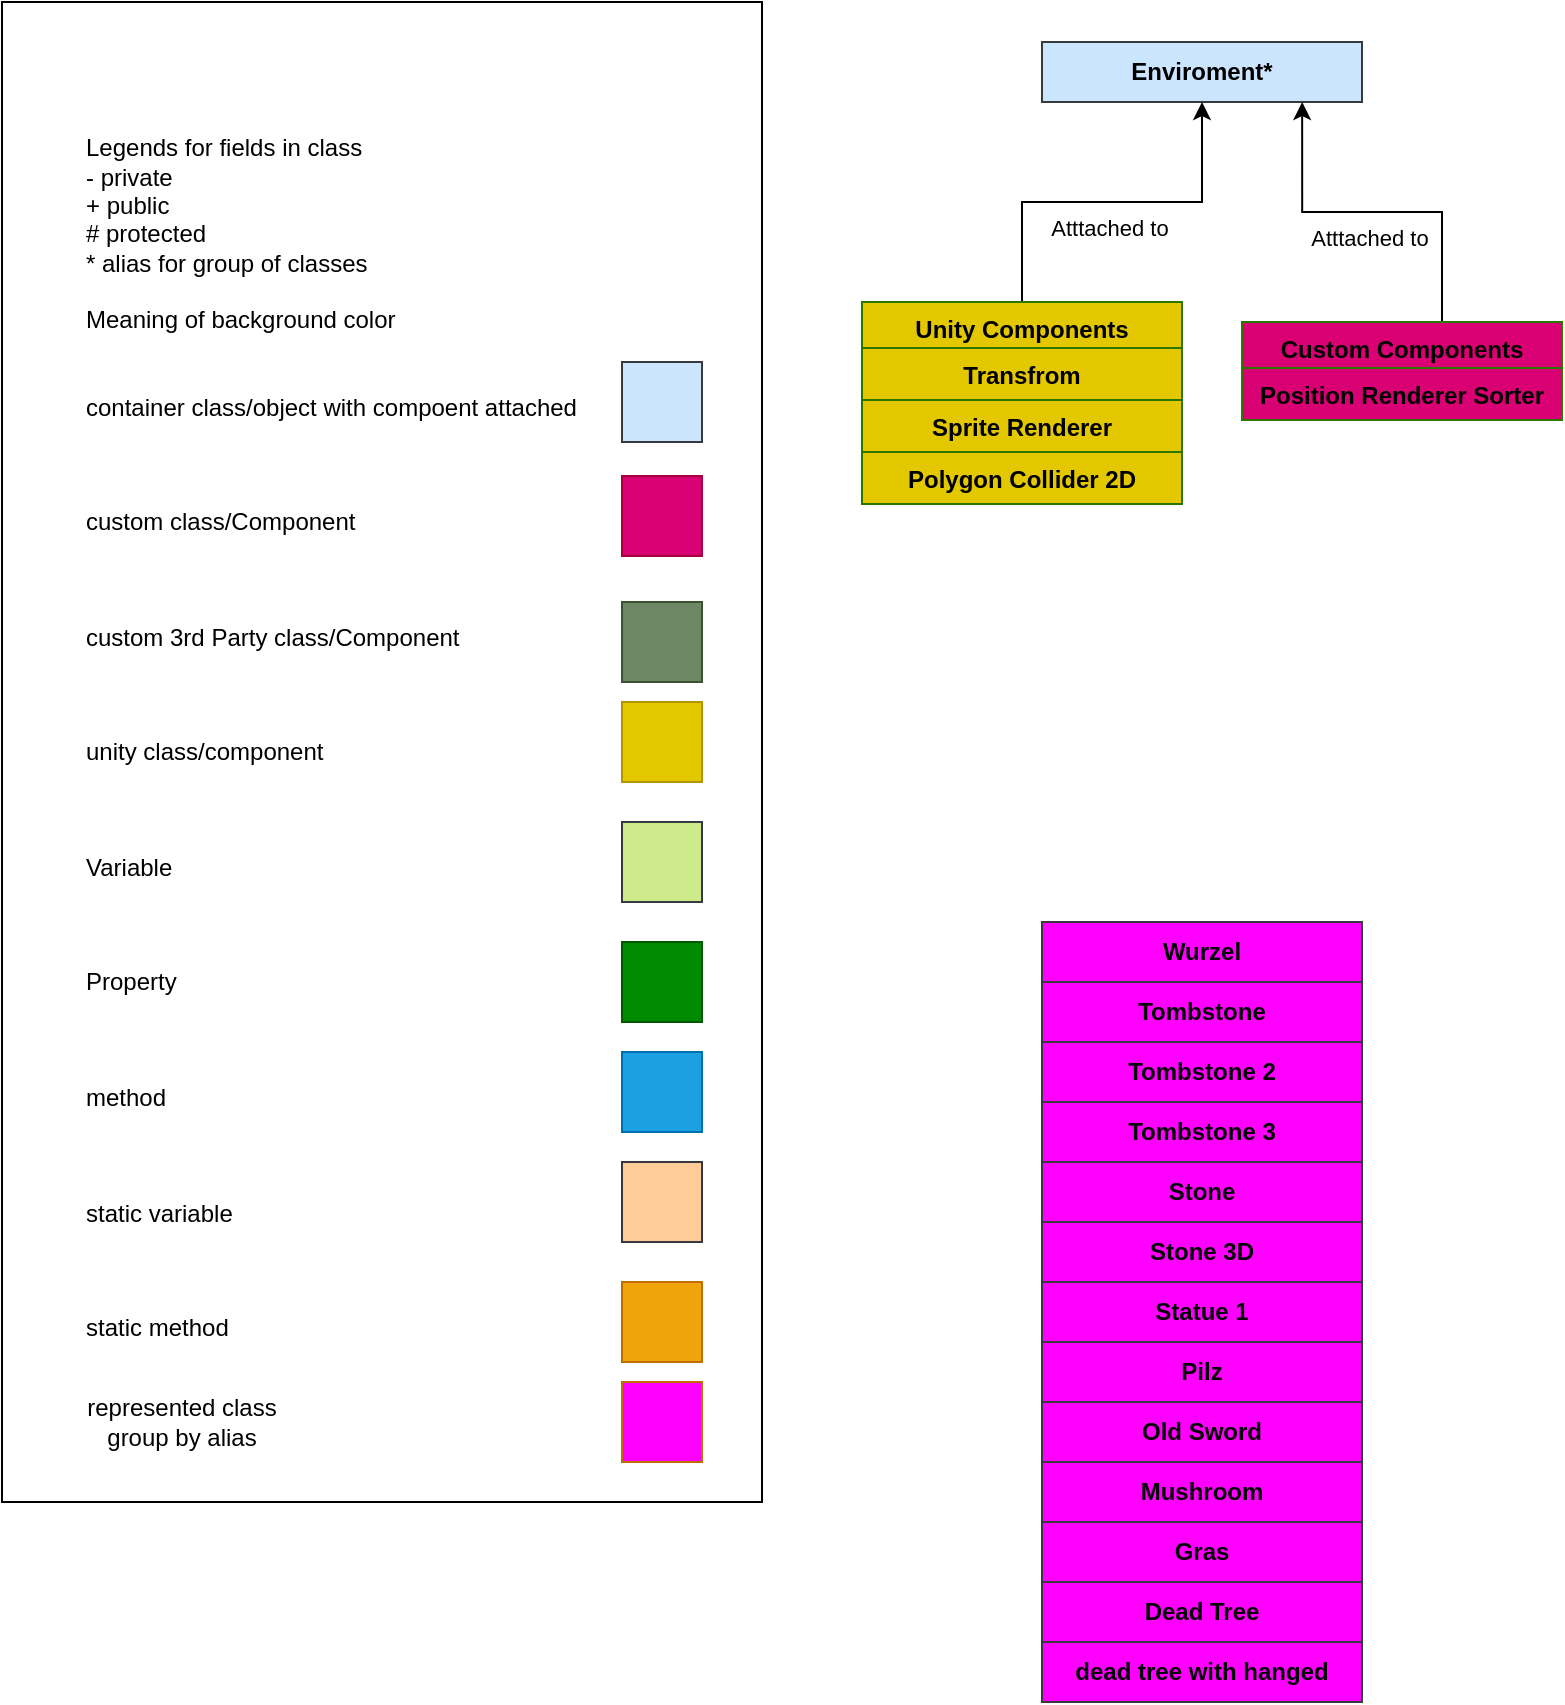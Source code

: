 <mxfile version="13.4.2" type="device"><diagram id="C5RBs43oDa-KdzZeNtuy" name="Page-1"><mxGraphModel dx="1353" dy="803" grid="1" gridSize="10" guides="1" tooltips="1" connect="1" arrows="1" fold="1" page="1" pageScale="1" pageWidth="827" pageHeight="1169" math="0" shadow="0"><root><mxCell id="WIyWlLk6GJQsqaUBKTNV-0"/><mxCell id="WIyWlLk6GJQsqaUBKTNV-1" parent="WIyWlLk6GJQsqaUBKTNV-0"/><mxCell id="g12nD_s7neF1TPHQe0_h-0" value="&lt;blockquote style=&quot;margin: 0 0 0 40px ; border: none ; padding: 0px&quot;&gt;&lt;div&gt;&lt;span&gt;Legends for fields in class&lt;/span&gt;&lt;/div&gt;&lt;div&gt;&lt;span&gt;- private&lt;/span&gt;&lt;/div&gt;&lt;div&gt;&lt;span&gt;+ public&lt;/span&gt;&lt;/div&gt;&lt;div&gt;&lt;span&gt;# protected&lt;/span&gt;&lt;/div&gt;&lt;div&gt;&lt;span&gt;* alias for group of classes&lt;br&gt;&lt;/span&gt;&lt;/div&gt;&lt;div&gt;&lt;span&gt;&lt;br&gt;&lt;/span&gt;&lt;/div&gt;&lt;div&gt;&lt;span&gt;Meaning of background color&lt;/span&gt;&lt;/div&gt;&lt;div&gt;&lt;span&gt;&lt;br&gt;&lt;/span&gt;&lt;/div&gt;&lt;div&gt;&lt;br&gt;&lt;/div&gt;&lt;div&gt;container class/object with compoent attached&lt;/div&gt;&lt;div&gt;&lt;span&gt;&lt;br&gt;&lt;/span&gt;&lt;/div&gt;&lt;div&gt;&lt;span&gt;&lt;br&gt;&lt;/span&gt;&lt;/div&gt;&lt;div&gt;&lt;span&gt;&lt;br&gt;&lt;/span&gt;&lt;/div&gt;&lt;div&gt;&lt;span&gt;custom class/Component&lt;/span&gt;&lt;/div&gt;&lt;div&gt;&lt;span&gt;&lt;br&gt;&lt;/span&gt;&lt;/div&gt;&lt;div&gt;&lt;span&gt;&lt;br&gt;&lt;/span&gt;&lt;/div&gt;&lt;div&gt;&lt;span&gt;&lt;br&gt;&lt;/span&gt;&lt;/div&gt;&lt;div&gt;&lt;span&gt;custom 3rd Party class/Component&lt;/span&gt;&lt;/div&gt;&lt;div&gt;&lt;span&gt;&lt;br&gt;&lt;/span&gt;&lt;/div&gt;&lt;div&gt;&lt;span&gt;&lt;br&gt;&lt;/span&gt;&lt;/div&gt;&lt;div&gt;&lt;span&gt;&lt;br&gt;&lt;/span&gt;&lt;/div&gt;&lt;div&gt;&lt;span&gt;unity class/component&lt;/span&gt;&lt;/div&gt;&lt;div&gt;&lt;span&gt;&lt;br&gt;&lt;/span&gt;&lt;/div&gt;&lt;div&gt;&lt;span&gt;&lt;br&gt;&lt;/span&gt;&lt;/div&gt;&lt;div&gt;&lt;span&gt;&lt;br&gt;&lt;/span&gt;&lt;/div&gt;&lt;div&gt;&lt;span&gt;Variable&lt;/span&gt;&lt;/div&gt;&lt;div&gt;&lt;span&gt;&lt;br&gt;&lt;/span&gt;&lt;/div&gt;&lt;div&gt;&lt;span&gt;&lt;br&gt;&lt;/span&gt;&lt;/div&gt;&lt;div&gt;&lt;span&gt;&lt;br&gt;&lt;/span&gt;&lt;/div&gt;&lt;div&gt;&lt;span&gt;Property&lt;/span&gt;&lt;/div&gt;&lt;div&gt;&lt;span&gt;&lt;br&gt;&lt;/span&gt;&lt;/div&gt;&lt;div&gt;&lt;span&gt;&lt;br&gt;&lt;/span&gt;&lt;/div&gt;&lt;div&gt;&lt;span&gt;&lt;br&gt;&lt;/span&gt;&lt;/div&gt;&lt;div&gt;&lt;span&gt;method&lt;/span&gt;&lt;/div&gt;&lt;div&gt;&lt;span&gt;&lt;br&gt;&lt;/span&gt;&lt;/div&gt;&lt;div&gt;&lt;span&gt;&lt;br&gt;&lt;/span&gt;&lt;/div&gt;&lt;div&gt;&lt;span&gt;&lt;br&gt;&lt;/span&gt;&lt;/div&gt;&lt;div&gt;static variable&lt;/div&gt;&lt;div&gt;&lt;br&gt;&lt;/div&gt;&lt;div&gt;&lt;br&gt;&lt;/div&gt;&lt;div&gt;&lt;br&gt;&lt;/div&gt;&lt;div&gt;&lt;span&gt;static method&lt;/span&gt;&lt;/div&gt;&lt;/blockquote&gt;&lt;div&gt;&lt;br&gt;&lt;/div&gt;" style="rounded=0;whiteSpace=wrap;html=1;align=left;" parent="WIyWlLk6GJQsqaUBKTNV-1" vertex="1"><mxGeometry x="30" y="40" width="380" height="750" as="geometry"/></mxCell><mxCell id="g12nD_s7neF1TPHQe0_h-1" value="" style="rounded=0;whiteSpace=wrap;html=1;fillColor=#d80073;strokeColor=#A50040;fontColor=#ffffff;" parent="WIyWlLk6GJQsqaUBKTNV-1" vertex="1"><mxGeometry x="340" y="277" width="40" height="40" as="geometry"/></mxCell><mxCell id="g12nD_s7neF1TPHQe0_h-2" value="" style="rounded=0;whiteSpace=wrap;html=1;fillColor=#cdeb8b;strokeColor=#36393d;" parent="WIyWlLk6GJQsqaUBKTNV-1" vertex="1"><mxGeometry x="340" y="450" width="40" height="40" as="geometry"/></mxCell><mxCell id="g12nD_s7neF1TPHQe0_h-3" value="" style="rounded=0;whiteSpace=wrap;html=1;fillColor=#008a00;strokeColor=#005700;fontColor=#ffffff;" parent="WIyWlLk6GJQsqaUBKTNV-1" vertex="1"><mxGeometry x="340" y="510" width="40" height="40" as="geometry"/></mxCell><mxCell id="g12nD_s7neF1TPHQe0_h-4" value="" style="rounded=0;whiteSpace=wrap;html=1;fillColor=#1ba1e2;strokeColor=#006EAF;fontColor=#ffffff;" parent="WIyWlLk6GJQsqaUBKTNV-1" vertex="1"><mxGeometry x="340" y="565" width="40" height="40" as="geometry"/></mxCell><mxCell id="g12nD_s7neF1TPHQe0_h-5" value="" style="rounded=0;whiteSpace=wrap;html=1;fillColor=#ffcc99;strokeColor=#36393d;" parent="WIyWlLk6GJQsqaUBKTNV-1" vertex="1"><mxGeometry x="340" y="620" width="40" height="40" as="geometry"/></mxCell><mxCell id="g12nD_s7neF1TPHQe0_h-6" value="" style="rounded=0;whiteSpace=wrap;html=1;fillColor=#f0a30a;strokeColor=#BD7000;fontColor=#ffffff;" parent="WIyWlLk6GJQsqaUBKTNV-1" vertex="1"><mxGeometry x="340" y="680" width="40" height="40" as="geometry"/></mxCell><mxCell id="g12nD_s7neF1TPHQe0_h-9" value="" style="rounded=0;whiteSpace=wrap;html=1;fillColor=#6D8764;strokeColor=#3A5431;fontColor=#ffffff;" parent="WIyWlLk6GJQsqaUBKTNV-1" vertex="1"><mxGeometry x="340" y="340" width="40" height="40" as="geometry"/></mxCell><mxCell id="g12nD_s7neF1TPHQe0_h-10" value="" style="rounded=0;whiteSpace=wrap;html=1;fillColor=#e3c800;strokeColor=#B09500;fontColor=#ffffff;" parent="WIyWlLk6GJQsqaUBKTNV-1" vertex="1"><mxGeometry x="340" y="390" width="40" height="40" as="geometry"/></mxCell><mxCell id="g12nD_s7neF1TPHQe0_h-11" value="" style="rounded=0;whiteSpace=wrap;html=1;fillColor=#cce5ff;strokeColor=#36393d;" parent="WIyWlLk6GJQsqaUBKTNV-1" vertex="1"><mxGeometry x="340" y="220" width="40" height="40" as="geometry"/></mxCell><mxCell id="g12nD_s7neF1TPHQe0_h-12" value="Enviroment*" style="rounded=0;whiteSpace=wrap;html=1;fontColor=#000000;align=center;strokeColor=#36393d;fillColor=#cce5ff;fontStyle=1" parent="WIyWlLk6GJQsqaUBKTNV-1" vertex="1"><mxGeometry x="550" y="60" width="160" height="30" as="geometry"/></mxCell><mxCell id="g12nD_s7neF1TPHQe0_h-20" value="Atttached to&amp;nbsp;" style="edgeStyle=orthogonalEdgeStyle;rounded=0;orthogonalLoop=1;jettySize=auto;html=1;exitX=0.5;exitY=0;exitDx=0;exitDy=0;fontColor=#000000;align=center;verticalAlign=top;" parent="WIyWlLk6GJQsqaUBKTNV-1" source="g12nD_s7neF1TPHQe0_h-13" target="g12nD_s7neF1TPHQe0_h-12" edge="1"><mxGeometry relative="1" as="geometry"/></mxCell><mxCell id="g12nD_s7neF1TPHQe0_h-13" value="Unity Components" style="swimlane;fontStyle=1;childLayout=stackLayout;horizontal=1;fillColor=#E3C800;horizontalStack=0;resizeParent=1;resizeParentMax=0;resizeLast=0;collapsible=1;marginBottom=0;fontColor=#000000;align=center;verticalAlign=top;strokeColor=#2D7600;gradientColor=none;spacingLeft=4;spacingRight=4;" parent="WIyWlLk6GJQsqaUBKTNV-1" vertex="1"><mxGeometry x="460" y="190" width="160" height="49" as="geometry"/></mxCell><mxCell id="g12nD_s7neF1TPHQe0_h-14" value="Transfrom" style="text;strokeColor=#2D7600;fillColor=#E3C800;align=center;verticalAlign=top;spacingLeft=4;spacingRight=4;overflow=hidden;rotatable=0;points=[[0,0.5],[1,0.5]];portConstraint=eastwest;fontColor=#000000;fontStyle=1" parent="g12nD_s7neF1TPHQe0_h-13" vertex="1"><mxGeometry y="23" width="160" height="26" as="geometry"/></mxCell><mxCell id="g12nD_s7neF1TPHQe0_h-32" value="Atttached to&amp;nbsp;" style="edgeStyle=orthogonalEdgeStyle;rounded=0;orthogonalLoop=1;jettySize=auto;html=1;entryX=0.813;entryY=1;entryDx=0;entryDy=0;entryPerimeter=0;fontColor=#000000;align=center;verticalAlign=top;" parent="WIyWlLk6GJQsqaUBKTNV-1" source="g12nD_s7neF1TPHQe0_h-23" target="g12nD_s7neF1TPHQe0_h-12" edge="1"><mxGeometry relative="1" as="geometry"><Array as="points"><mxPoint x="750" y="145"/><mxPoint x="680" y="145"/></Array></mxGeometry></mxCell><mxCell id="g12nD_s7neF1TPHQe0_h-23" value="Custom Components" style="swimlane;fontStyle=1;childLayout=stackLayout;horizontal=1;horizontalStack=0;resizeParent=1;resizeParentMax=0;resizeLast=0;collapsible=1;marginBottom=0;fontColor=#000000;align=center;verticalAlign=top;strokeColor=#2D7600;gradientColor=none;spacingLeft=4;spacingRight=4;fillColor=#D80073;" parent="WIyWlLk6GJQsqaUBKTNV-1" vertex="1"><mxGeometry x="650" y="200" width="160" height="49" as="geometry"/></mxCell><mxCell id="g12nD_s7neF1TPHQe0_h-28" value="Position Renderer Sorter" style="text;strokeColor=#2D7600;align=center;verticalAlign=top;spacingLeft=4;spacingRight=4;overflow=hidden;rotatable=0;points=[[0,0.5],[1,0.5]];portConstraint=eastwest;fontColor=#000000;fontStyle=1;fillColor=#D80073;" parent="g12nD_s7neF1TPHQe0_h-23" vertex="1"><mxGeometry y="23" width="160" height="26" as="geometry"/></mxCell><mxCell id="2-Ct3gVUNsTq6YufgIC6-1" value="Sprite Renderer" style="text;strokeColor=#2D7600;fillColor=#E3C800;align=center;verticalAlign=top;spacingLeft=4;spacingRight=4;overflow=hidden;rotatable=0;points=[[0,0.5],[1,0.5]];portConstraint=eastwest;fontColor=#000000;fontStyle=1" parent="WIyWlLk6GJQsqaUBKTNV-1" vertex="1"><mxGeometry x="460" y="239" width="160" height="26" as="geometry"/></mxCell><mxCell id="2-Ct3gVUNsTq6YufgIC6-3" value="Polygon Collider 2D" style="text;strokeColor=#2D7600;fillColor=#E3C800;align=center;verticalAlign=top;spacingLeft=4;spacingRight=4;overflow=hidden;rotatable=0;points=[[0,0.5],[1,0.5]];portConstraint=eastwest;fontColor=#000000;fontStyle=1" parent="WIyWlLk6GJQsqaUBKTNV-1" vertex="1"><mxGeometry x="460" y="265" width="160" height="26" as="geometry"/></mxCell><mxCell id="2-Ct3gVUNsTq6YufgIC6-5" style="edgeStyle=orthogonalEdgeStyle;rounded=0;orthogonalLoop=1;jettySize=auto;html=1;exitX=0.5;exitY=1;exitDx=0;exitDy=0;" parent="WIyWlLk6GJQsqaUBKTNV-1" source="g12nD_s7neF1TPHQe0_h-0" target="g12nD_s7neF1TPHQe0_h-0" edge="1"><mxGeometry relative="1" as="geometry"/></mxCell><mxCell id="2-Ct3gVUNsTq6YufgIC6-6" value="represented class group by alias" style="rounded=0;whiteSpace=wrap;html=1;fillColor=none;strokeColor=none;" parent="WIyWlLk6GJQsqaUBKTNV-1" vertex="1"><mxGeometry x="60" y="720" width="120" height="60" as="geometry"/></mxCell><mxCell id="2-Ct3gVUNsTq6YufgIC6-7" value="" style="rounded=0;whiteSpace=wrap;html=1;strokeColor=#BD7000;fontColor=#ffffff;fillColor=#FF00FF;" parent="WIyWlLk6GJQsqaUBKTNV-1" vertex="1"><mxGeometry x="340" y="730" width="40" height="40" as="geometry"/></mxCell><mxCell id="2-Ct3gVUNsTq6YufgIC6-8" value="Wurzel" style="rounded=0;whiteSpace=wrap;html=1;fontColor=#000000;align=center;strokeColor=#36393d;fontStyle=1;fillColor=#FF00FF;" parent="WIyWlLk6GJQsqaUBKTNV-1" vertex="1"><mxGeometry x="550" y="500" width="160" height="30" as="geometry"/></mxCell><mxCell id="2-Ct3gVUNsTq6YufgIC6-9" value="Tombstone" style="rounded=0;whiteSpace=wrap;html=1;fontColor=#000000;align=center;strokeColor=#36393d;fontStyle=1;fillColor=#FF00FF;" parent="WIyWlLk6GJQsqaUBKTNV-1" vertex="1"><mxGeometry x="550" y="530" width="160" height="30" as="geometry"/></mxCell><mxCell id="2-Ct3gVUNsTq6YufgIC6-10" value="Tombstone 2" style="rounded=0;whiteSpace=wrap;html=1;fontColor=#000000;align=center;strokeColor=#36393d;fontStyle=1;fillColor=#FF00FF;" parent="WIyWlLk6GJQsqaUBKTNV-1" vertex="1"><mxGeometry x="550" y="560" width="160" height="30" as="geometry"/></mxCell><mxCell id="2-Ct3gVUNsTq6YufgIC6-11" value="Tombstone 3" style="rounded=0;whiteSpace=wrap;html=1;fontColor=#000000;align=center;strokeColor=#36393d;fontStyle=1;fillColor=#FF00FF;" parent="WIyWlLk6GJQsqaUBKTNV-1" vertex="1"><mxGeometry x="550" y="590" width="160" height="30" as="geometry"/></mxCell><mxCell id="2-Ct3gVUNsTq6YufgIC6-12" value="Stone" style="rounded=0;whiteSpace=wrap;html=1;fontColor=#000000;align=center;strokeColor=#36393d;fontStyle=1;fillColor=#FF00FF;" parent="WIyWlLk6GJQsqaUBKTNV-1" vertex="1"><mxGeometry x="550" y="620" width="160" height="30" as="geometry"/></mxCell><mxCell id="2-Ct3gVUNsTq6YufgIC6-13" value="Stone 3D" style="rounded=0;whiteSpace=wrap;html=1;fontColor=#000000;align=center;strokeColor=#36393d;fontStyle=1;fillColor=#FF00FF;" parent="WIyWlLk6GJQsqaUBKTNV-1" vertex="1"><mxGeometry x="550" y="650" width="160" height="30" as="geometry"/></mxCell><mxCell id="2-Ct3gVUNsTq6YufgIC6-14" value="Statue 1" style="rounded=0;whiteSpace=wrap;html=1;fontColor=#000000;align=center;strokeColor=#36393d;fontStyle=1;fillColor=#FF00FF;" parent="WIyWlLk6GJQsqaUBKTNV-1" vertex="1"><mxGeometry x="550" y="680" width="160" height="30" as="geometry"/></mxCell><mxCell id="2-Ct3gVUNsTq6YufgIC6-15" value="Pilz" style="rounded=0;whiteSpace=wrap;html=1;fontColor=#000000;align=center;strokeColor=#36393d;fontStyle=1;fillColor=#FF00FF;" parent="WIyWlLk6GJQsqaUBKTNV-1" vertex="1"><mxGeometry x="550" y="710" width="160" height="30" as="geometry"/></mxCell><mxCell id="2-Ct3gVUNsTq6YufgIC6-16" value="Old Sword" style="rounded=0;whiteSpace=wrap;html=1;fontColor=#000000;align=center;strokeColor=#36393d;fontStyle=1;fillColor=#FF00FF;" parent="WIyWlLk6GJQsqaUBKTNV-1" vertex="1"><mxGeometry x="550" y="740" width="160" height="30" as="geometry"/></mxCell><mxCell id="2-Ct3gVUNsTq6YufgIC6-17" value="Mushroom" style="rounded=0;whiteSpace=wrap;html=1;fontColor=#000000;align=center;strokeColor=#36393d;fontStyle=1;fillColor=#FF00FF;" parent="WIyWlLk6GJQsqaUBKTNV-1" vertex="1"><mxGeometry x="550" y="770" width="160" height="30" as="geometry"/></mxCell><mxCell id="2-Ct3gVUNsTq6YufgIC6-18" value="Gras" style="rounded=0;whiteSpace=wrap;html=1;fontColor=#000000;align=center;strokeColor=#36393d;fontStyle=1;fillColor=#FF00FF;" parent="WIyWlLk6GJQsqaUBKTNV-1" vertex="1"><mxGeometry x="550" y="800" width="160" height="30" as="geometry"/></mxCell><mxCell id="2-Ct3gVUNsTq6YufgIC6-19" value="Dead Tree" style="rounded=0;whiteSpace=wrap;html=1;fontColor=#000000;align=center;strokeColor=#36393d;fontStyle=1;fillColor=#FF00FF;" parent="WIyWlLk6GJQsqaUBKTNV-1" vertex="1"><mxGeometry x="550" y="830" width="160" height="30" as="geometry"/></mxCell><mxCell id="2-Ct3gVUNsTq6YufgIC6-20" value="dead tree with hanged" style="rounded=0;whiteSpace=wrap;html=1;fontColor=#000000;align=center;strokeColor=#36393d;fontStyle=1;fillColor=#FF00FF;" parent="WIyWlLk6GJQsqaUBKTNV-1" vertex="1"><mxGeometry x="550" y="860" width="160" height="30" as="geometry"/></mxCell></root></mxGraphModel></diagram></mxfile>